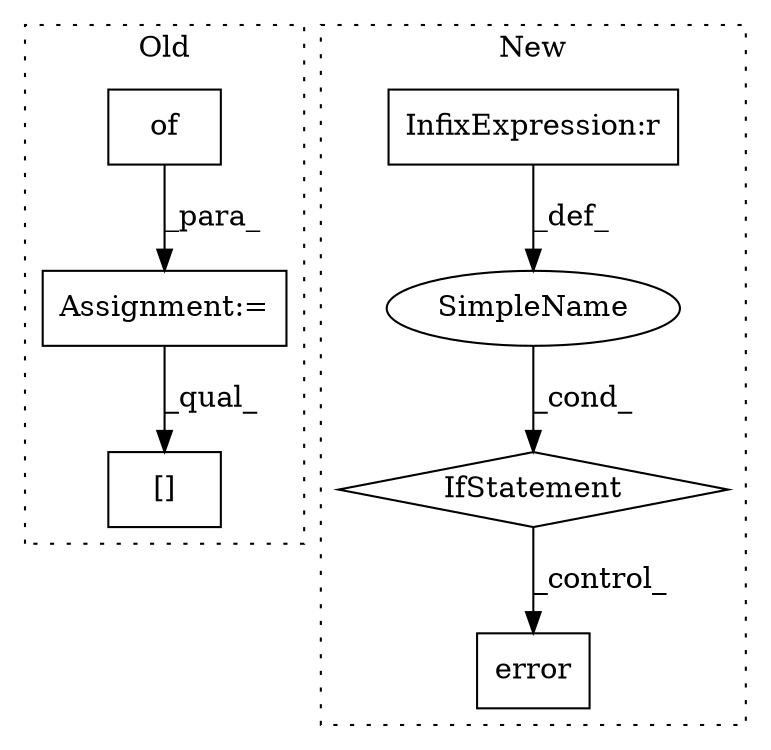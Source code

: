 digraph G {
subgraph cluster0 {
1 [label="of" a="32" s="11584" l="4" shape="box"];
3 [label="Assignment:=" a="7" s="11562" l="1" shape="box"];
7 [label="[]" a="2" s="11645,11682" l="11,1" shape="box"];
label = "Old";
style="dotted";
}
subgraph cluster1 {
2 [label="error" a="32" s="11733,11804" l="6,1" shape="box"];
4 [label="IfStatement" a="25" s="11676,11714" l="4,2" shape="diamond"];
5 [label="SimpleName" a="42" s="" l="" shape="ellipse"];
6 [label="InfixExpression:r" a="27" s="11696" l="4" shape="box"];
label = "New";
style="dotted";
}
1 -> 3 [label="_para_"];
3 -> 7 [label="_qual_"];
4 -> 2 [label="_control_"];
5 -> 4 [label="_cond_"];
6 -> 5 [label="_def_"];
}